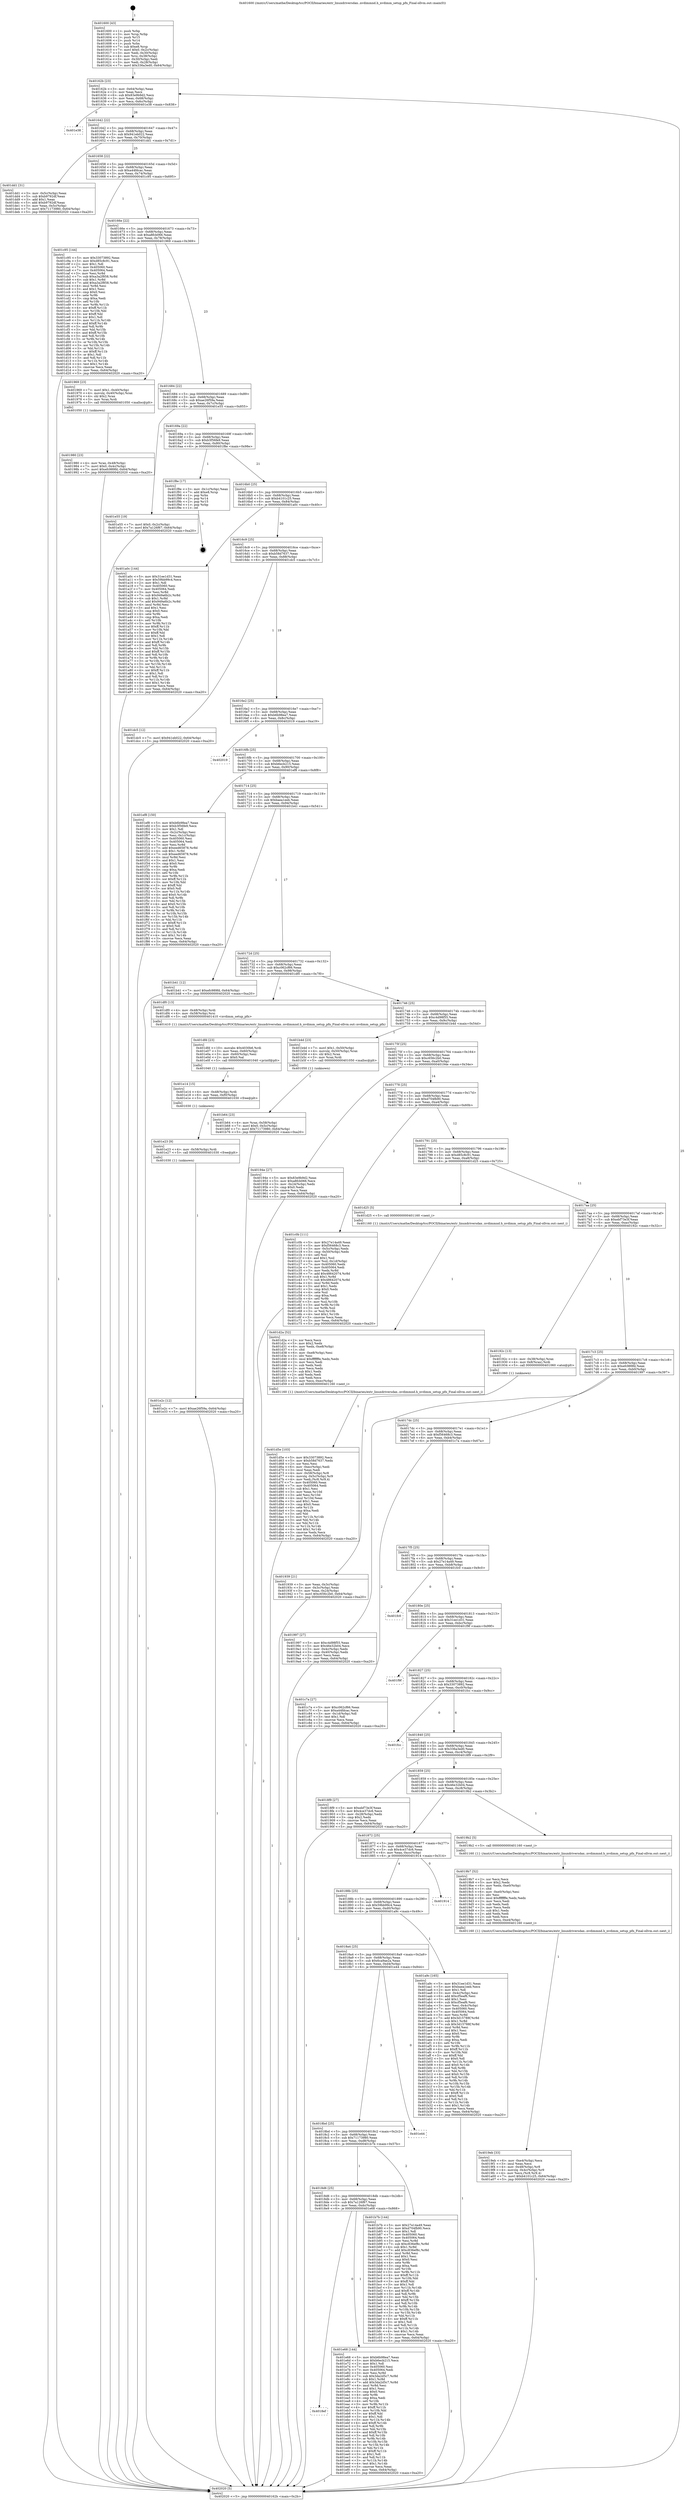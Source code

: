 digraph "0x401600" {
  label = "0x401600 (/mnt/c/Users/mathe/Desktop/tcc/POCII/binaries/extr_linuxdriversdax..nvdimmnd.h_nvdimm_setup_pfn_Final-ollvm.out::main(0))"
  labelloc = "t"
  node[shape=record]

  Entry [label="",width=0.3,height=0.3,shape=circle,fillcolor=black,style=filled]
  "0x40162b" [label="{
     0x40162b [23]\l
     | [instrs]\l
     &nbsp;&nbsp;0x40162b \<+3\>: mov -0x64(%rbp),%eax\l
     &nbsp;&nbsp;0x40162e \<+2\>: mov %eax,%ecx\l
     &nbsp;&nbsp;0x401630 \<+6\>: sub $0x83e9b9d2,%ecx\l
     &nbsp;&nbsp;0x401636 \<+3\>: mov %eax,-0x68(%rbp)\l
     &nbsp;&nbsp;0x401639 \<+3\>: mov %ecx,-0x6c(%rbp)\l
     &nbsp;&nbsp;0x40163c \<+6\>: je 0000000000401e38 \<main+0x838\>\l
  }"]
  "0x401e38" [label="{
     0x401e38\l
  }", style=dashed]
  "0x401642" [label="{
     0x401642 [22]\l
     | [instrs]\l
     &nbsp;&nbsp;0x401642 \<+5\>: jmp 0000000000401647 \<main+0x47\>\l
     &nbsp;&nbsp;0x401647 \<+3\>: mov -0x68(%rbp),%eax\l
     &nbsp;&nbsp;0x40164a \<+5\>: sub $0x941eb022,%eax\l
     &nbsp;&nbsp;0x40164f \<+3\>: mov %eax,-0x70(%rbp)\l
     &nbsp;&nbsp;0x401652 \<+6\>: je 0000000000401dd1 \<main+0x7d1\>\l
  }"]
  Exit [label="",width=0.3,height=0.3,shape=circle,fillcolor=black,style=filled,peripheries=2]
  "0x401dd1" [label="{
     0x401dd1 [31]\l
     | [instrs]\l
     &nbsp;&nbsp;0x401dd1 \<+3\>: mov -0x5c(%rbp),%eax\l
     &nbsp;&nbsp;0x401dd4 \<+5\>: sub $0xb9792df,%eax\l
     &nbsp;&nbsp;0x401dd9 \<+3\>: add $0x1,%eax\l
     &nbsp;&nbsp;0x401ddc \<+5\>: add $0xb9792df,%eax\l
     &nbsp;&nbsp;0x401de1 \<+3\>: mov %eax,-0x5c(%rbp)\l
     &nbsp;&nbsp;0x401de4 \<+7\>: movl $0x71173980,-0x64(%rbp)\l
     &nbsp;&nbsp;0x401deb \<+5\>: jmp 0000000000402020 \<main+0xa20\>\l
  }"]
  "0x401658" [label="{
     0x401658 [22]\l
     | [instrs]\l
     &nbsp;&nbsp;0x401658 \<+5\>: jmp 000000000040165d \<main+0x5d\>\l
     &nbsp;&nbsp;0x40165d \<+3\>: mov -0x68(%rbp),%eax\l
     &nbsp;&nbsp;0x401660 \<+5\>: sub $0xa44fdcac,%eax\l
     &nbsp;&nbsp;0x401665 \<+3\>: mov %eax,-0x74(%rbp)\l
     &nbsp;&nbsp;0x401668 \<+6\>: je 0000000000401c95 \<main+0x695\>\l
  }"]
  "0x4018ef" [label="{
     0x4018ef\l
  }", style=dashed]
  "0x401c95" [label="{
     0x401c95 [144]\l
     | [instrs]\l
     &nbsp;&nbsp;0x401c95 \<+5\>: mov $0x33073892,%eax\l
     &nbsp;&nbsp;0x401c9a \<+5\>: mov $0xd85c8c91,%ecx\l
     &nbsp;&nbsp;0x401c9f \<+2\>: mov $0x1,%dl\l
     &nbsp;&nbsp;0x401ca1 \<+7\>: mov 0x405060,%esi\l
     &nbsp;&nbsp;0x401ca8 \<+7\>: mov 0x405064,%edi\l
     &nbsp;&nbsp;0x401caf \<+3\>: mov %esi,%r8d\l
     &nbsp;&nbsp;0x401cb2 \<+7\>: sub $0xa3a2f858,%r8d\l
     &nbsp;&nbsp;0x401cb9 \<+4\>: sub $0x1,%r8d\l
     &nbsp;&nbsp;0x401cbd \<+7\>: add $0xa3a2f858,%r8d\l
     &nbsp;&nbsp;0x401cc4 \<+4\>: imul %r8d,%esi\l
     &nbsp;&nbsp;0x401cc8 \<+3\>: and $0x1,%esi\l
     &nbsp;&nbsp;0x401ccb \<+3\>: cmp $0x0,%esi\l
     &nbsp;&nbsp;0x401cce \<+4\>: sete %r9b\l
     &nbsp;&nbsp;0x401cd2 \<+3\>: cmp $0xa,%edi\l
     &nbsp;&nbsp;0x401cd5 \<+4\>: setl %r10b\l
     &nbsp;&nbsp;0x401cd9 \<+3\>: mov %r9b,%r11b\l
     &nbsp;&nbsp;0x401cdc \<+4\>: xor $0xff,%r11b\l
     &nbsp;&nbsp;0x401ce0 \<+3\>: mov %r10b,%bl\l
     &nbsp;&nbsp;0x401ce3 \<+3\>: xor $0xff,%bl\l
     &nbsp;&nbsp;0x401ce6 \<+3\>: xor $0x1,%dl\l
     &nbsp;&nbsp;0x401ce9 \<+3\>: mov %r11b,%r14b\l
     &nbsp;&nbsp;0x401cec \<+4\>: and $0xff,%r14b\l
     &nbsp;&nbsp;0x401cf0 \<+3\>: and %dl,%r9b\l
     &nbsp;&nbsp;0x401cf3 \<+3\>: mov %bl,%r15b\l
     &nbsp;&nbsp;0x401cf6 \<+4\>: and $0xff,%r15b\l
     &nbsp;&nbsp;0x401cfa \<+3\>: and %dl,%r10b\l
     &nbsp;&nbsp;0x401cfd \<+3\>: or %r9b,%r14b\l
     &nbsp;&nbsp;0x401d00 \<+3\>: or %r10b,%r15b\l
     &nbsp;&nbsp;0x401d03 \<+3\>: xor %r15b,%r14b\l
     &nbsp;&nbsp;0x401d06 \<+3\>: or %bl,%r11b\l
     &nbsp;&nbsp;0x401d09 \<+4\>: xor $0xff,%r11b\l
     &nbsp;&nbsp;0x401d0d \<+3\>: or $0x1,%dl\l
     &nbsp;&nbsp;0x401d10 \<+3\>: and %dl,%r11b\l
     &nbsp;&nbsp;0x401d13 \<+3\>: or %r11b,%r14b\l
     &nbsp;&nbsp;0x401d16 \<+4\>: test $0x1,%r14b\l
     &nbsp;&nbsp;0x401d1a \<+3\>: cmovne %ecx,%eax\l
     &nbsp;&nbsp;0x401d1d \<+3\>: mov %eax,-0x64(%rbp)\l
     &nbsp;&nbsp;0x401d20 \<+5\>: jmp 0000000000402020 \<main+0xa20\>\l
  }"]
  "0x40166e" [label="{
     0x40166e [22]\l
     | [instrs]\l
     &nbsp;&nbsp;0x40166e \<+5\>: jmp 0000000000401673 \<main+0x73\>\l
     &nbsp;&nbsp;0x401673 \<+3\>: mov -0x68(%rbp),%eax\l
     &nbsp;&nbsp;0x401676 \<+5\>: sub $0xa8fcb066,%eax\l
     &nbsp;&nbsp;0x40167b \<+3\>: mov %eax,-0x78(%rbp)\l
     &nbsp;&nbsp;0x40167e \<+6\>: je 0000000000401969 \<main+0x369\>\l
  }"]
  "0x401e68" [label="{
     0x401e68 [144]\l
     | [instrs]\l
     &nbsp;&nbsp;0x401e68 \<+5\>: mov $0xb6b98ea7,%eax\l
     &nbsp;&nbsp;0x401e6d \<+5\>: mov $0xb6ecb215,%ecx\l
     &nbsp;&nbsp;0x401e72 \<+2\>: mov $0x1,%dl\l
     &nbsp;&nbsp;0x401e74 \<+7\>: mov 0x405060,%esi\l
     &nbsp;&nbsp;0x401e7b \<+7\>: mov 0x405064,%edi\l
     &nbsp;&nbsp;0x401e82 \<+3\>: mov %esi,%r8d\l
     &nbsp;&nbsp;0x401e85 \<+7\>: sub $0x3da2d5c7,%r8d\l
     &nbsp;&nbsp;0x401e8c \<+4\>: sub $0x1,%r8d\l
     &nbsp;&nbsp;0x401e90 \<+7\>: add $0x3da2d5c7,%r8d\l
     &nbsp;&nbsp;0x401e97 \<+4\>: imul %r8d,%esi\l
     &nbsp;&nbsp;0x401e9b \<+3\>: and $0x1,%esi\l
     &nbsp;&nbsp;0x401e9e \<+3\>: cmp $0x0,%esi\l
     &nbsp;&nbsp;0x401ea1 \<+4\>: sete %r9b\l
     &nbsp;&nbsp;0x401ea5 \<+3\>: cmp $0xa,%edi\l
     &nbsp;&nbsp;0x401ea8 \<+4\>: setl %r10b\l
     &nbsp;&nbsp;0x401eac \<+3\>: mov %r9b,%r11b\l
     &nbsp;&nbsp;0x401eaf \<+4\>: xor $0xff,%r11b\l
     &nbsp;&nbsp;0x401eb3 \<+3\>: mov %r10b,%bl\l
     &nbsp;&nbsp;0x401eb6 \<+3\>: xor $0xff,%bl\l
     &nbsp;&nbsp;0x401eb9 \<+3\>: xor $0x1,%dl\l
     &nbsp;&nbsp;0x401ebc \<+3\>: mov %r11b,%r14b\l
     &nbsp;&nbsp;0x401ebf \<+4\>: and $0xff,%r14b\l
     &nbsp;&nbsp;0x401ec3 \<+3\>: and %dl,%r9b\l
     &nbsp;&nbsp;0x401ec6 \<+3\>: mov %bl,%r15b\l
     &nbsp;&nbsp;0x401ec9 \<+4\>: and $0xff,%r15b\l
     &nbsp;&nbsp;0x401ecd \<+3\>: and %dl,%r10b\l
     &nbsp;&nbsp;0x401ed0 \<+3\>: or %r9b,%r14b\l
     &nbsp;&nbsp;0x401ed3 \<+3\>: or %r10b,%r15b\l
     &nbsp;&nbsp;0x401ed6 \<+3\>: xor %r15b,%r14b\l
     &nbsp;&nbsp;0x401ed9 \<+3\>: or %bl,%r11b\l
     &nbsp;&nbsp;0x401edc \<+4\>: xor $0xff,%r11b\l
     &nbsp;&nbsp;0x401ee0 \<+3\>: or $0x1,%dl\l
     &nbsp;&nbsp;0x401ee3 \<+3\>: and %dl,%r11b\l
     &nbsp;&nbsp;0x401ee6 \<+3\>: or %r11b,%r14b\l
     &nbsp;&nbsp;0x401ee9 \<+4\>: test $0x1,%r14b\l
     &nbsp;&nbsp;0x401eed \<+3\>: cmovne %ecx,%eax\l
     &nbsp;&nbsp;0x401ef0 \<+3\>: mov %eax,-0x64(%rbp)\l
     &nbsp;&nbsp;0x401ef3 \<+5\>: jmp 0000000000402020 \<main+0xa20\>\l
  }"]
  "0x401969" [label="{
     0x401969 [23]\l
     | [instrs]\l
     &nbsp;&nbsp;0x401969 \<+7\>: movl $0x1,-0x40(%rbp)\l
     &nbsp;&nbsp;0x401970 \<+4\>: movslq -0x40(%rbp),%rax\l
     &nbsp;&nbsp;0x401974 \<+4\>: shl $0x2,%rax\l
     &nbsp;&nbsp;0x401978 \<+3\>: mov %rax,%rdi\l
     &nbsp;&nbsp;0x40197b \<+5\>: call 0000000000401050 \<malloc@plt\>\l
     | [calls]\l
     &nbsp;&nbsp;0x401050 \{1\} (unknown)\l
  }"]
  "0x401684" [label="{
     0x401684 [22]\l
     | [instrs]\l
     &nbsp;&nbsp;0x401684 \<+5\>: jmp 0000000000401689 \<main+0x89\>\l
     &nbsp;&nbsp;0x401689 \<+3\>: mov -0x68(%rbp),%eax\l
     &nbsp;&nbsp;0x40168c \<+5\>: sub $0xae26f59a,%eax\l
     &nbsp;&nbsp;0x401691 \<+3\>: mov %eax,-0x7c(%rbp)\l
     &nbsp;&nbsp;0x401694 \<+6\>: je 0000000000401e55 \<main+0x855\>\l
  }"]
  "0x401e2c" [label="{
     0x401e2c [12]\l
     | [instrs]\l
     &nbsp;&nbsp;0x401e2c \<+7\>: movl $0xae26f59a,-0x64(%rbp)\l
     &nbsp;&nbsp;0x401e33 \<+5\>: jmp 0000000000402020 \<main+0xa20\>\l
  }"]
  "0x401e55" [label="{
     0x401e55 [19]\l
     | [instrs]\l
     &nbsp;&nbsp;0x401e55 \<+7\>: movl $0x0,-0x2c(%rbp)\l
     &nbsp;&nbsp;0x401e5c \<+7\>: movl $0x7a126f67,-0x64(%rbp)\l
     &nbsp;&nbsp;0x401e63 \<+5\>: jmp 0000000000402020 \<main+0xa20\>\l
  }"]
  "0x40169a" [label="{
     0x40169a [22]\l
     | [instrs]\l
     &nbsp;&nbsp;0x40169a \<+5\>: jmp 000000000040169f \<main+0x9f\>\l
     &nbsp;&nbsp;0x40169f \<+3\>: mov -0x68(%rbp),%eax\l
     &nbsp;&nbsp;0x4016a2 \<+5\>: sub $0xb3f56fe9,%eax\l
     &nbsp;&nbsp;0x4016a7 \<+3\>: mov %eax,-0x80(%rbp)\l
     &nbsp;&nbsp;0x4016aa \<+6\>: je 0000000000401f8e \<main+0x98e\>\l
  }"]
  "0x401e23" [label="{
     0x401e23 [9]\l
     | [instrs]\l
     &nbsp;&nbsp;0x401e23 \<+4\>: mov -0x58(%rbp),%rdi\l
     &nbsp;&nbsp;0x401e27 \<+5\>: call 0000000000401030 \<free@plt\>\l
     | [calls]\l
     &nbsp;&nbsp;0x401030 \{1\} (unknown)\l
  }"]
  "0x401f8e" [label="{
     0x401f8e [17]\l
     | [instrs]\l
     &nbsp;&nbsp;0x401f8e \<+3\>: mov -0x1c(%rbp),%eax\l
     &nbsp;&nbsp;0x401f91 \<+7\>: add $0xe8,%rsp\l
     &nbsp;&nbsp;0x401f98 \<+1\>: pop %rbx\l
     &nbsp;&nbsp;0x401f99 \<+2\>: pop %r14\l
     &nbsp;&nbsp;0x401f9b \<+2\>: pop %r15\l
     &nbsp;&nbsp;0x401f9d \<+1\>: pop %rbp\l
     &nbsp;&nbsp;0x401f9e \<+1\>: ret\l
  }"]
  "0x4016b0" [label="{
     0x4016b0 [25]\l
     | [instrs]\l
     &nbsp;&nbsp;0x4016b0 \<+5\>: jmp 00000000004016b5 \<main+0xb5\>\l
     &nbsp;&nbsp;0x4016b5 \<+3\>: mov -0x68(%rbp),%eax\l
     &nbsp;&nbsp;0x4016b8 \<+5\>: sub $0xb4101c25,%eax\l
     &nbsp;&nbsp;0x4016bd \<+6\>: mov %eax,-0x84(%rbp)\l
     &nbsp;&nbsp;0x4016c3 \<+6\>: je 0000000000401a0c \<main+0x40c\>\l
  }"]
  "0x401e14" [label="{
     0x401e14 [15]\l
     | [instrs]\l
     &nbsp;&nbsp;0x401e14 \<+4\>: mov -0x48(%rbp),%rdi\l
     &nbsp;&nbsp;0x401e18 \<+6\>: mov %eax,-0xf0(%rbp)\l
     &nbsp;&nbsp;0x401e1e \<+5\>: call 0000000000401030 \<free@plt\>\l
     | [calls]\l
     &nbsp;&nbsp;0x401030 \{1\} (unknown)\l
  }"]
  "0x401a0c" [label="{
     0x401a0c [144]\l
     | [instrs]\l
     &nbsp;&nbsp;0x401a0c \<+5\>: mov $0x31ee1d31,%eax\l
     &nbsp;&nbsp;0x401a11 \<+5\>: mov $0x59bb99c4,%ecx\l
     &nbsp;&nbsp;0x401a16 \<+2\>: mov $0x1,%dl\l
     &nbsp;&nbsp;0x401a18 \<+7\>: mov 0x405060,%esi\l
     &nbsp;&nbsp;0x401a1f \<+7\>: mov 0x405064,%edi\l
     &nbsp;&nbsp;0x401a26 \<+3\>: mov %esi,%r8d\l
     &nbsp;&nbsp;0x401a29 \<+7\>: sub $0x949a6b2c,%r8d\l
     &nbsp;&nbsp;0x401a30 \<+4\>: sub $0x1,%r8d\l
     &nbsp;&nbsp;0x401a34 \<+7\>: add $0x949a6b2c,%r8d\l
     &nbsp;&nbsp;0x401a3b \<+4\>: imul %r8d,%esi\l
     &nbsp;&nbsp;0x401a3f \<+3\>: and $0x1,%esi\l
     &nbsp;&nbsp;0x401a42 \<+3\>: cmp $0x0,%esi\l
     &nbsp;&nbsp;0x401a45 \<+4\>: sete %r9b\l
     &nbsp;&nbsp;0x401a49 \<+3\>: cmp $0xa,%edi\l
     &nbsp;&nbsp;0x401a4c \<+4\>: setl %r10b\l
     &nbsp;&nbsp;0x401a50 \<+3\>: mov %r9b,%r11b\l
     &nbsp;&nbsp;0x401a53 \<+4\>: xor $0xff,%r11b\l
     &nbsp;&nbsp;0x401a57 \<+3\>: mov %r10b,%bl\l
     &nbsp;&nbsp;0x401a5a \<+3\>: xor $0xff,%bl\l
     &nbsp;&nbsp;0x401a5d \<+3\>: xor $0x1,%dl\l
     &nbsp;&nbsp;0x401a60 \<+3\>: mov %r11b,%r14b\l
     &nbsp;&nbsp;0x401a63 \<+4\>: and $0xff,%r14b\l
     &nbsp;&nbsp;0x401a67 \<+3\>: and %dl,%r9b\l
     &nbsp;&nbsp;0x401a6a \<+3\>: mov %bl,%r15b\l
     &nbsp;&nbsp;0x401a6d \<+4\>: and $0xff,%r15b\l
     &nbsp;&nbsp;0x401a71 \<+3\>: and %dl,%r10b\l
     &nbsp;&nbsp;0x401a74 \<+3\>: or %r9b,%r14b\l
     &nbsp;&nbsp;0x401a77 \<+3\>: or %r10b,%r15b\l
     &nbsp;&nbsp;0x401a7a \<+3\>: xor %r15b,%r14b\l
     &nbsp;&nbsp;0x401a7d \<+3\>: or %bl,%r11b\l
     &nbsp;&nbsp;0x401a80 \<+4\>: xor $0xff,%r11b\l
     &nbsp;&nbsp;0x401a84 \<+3\>: or $0x1,%dl\l
     &nbsp;&nbsp;0x401a87 \<+3\>: and %dl,%r11b\l
     &nbsp;&nbsp;0x401a8a \<+3\>: or %r11b,%r14b\l
     &nbsp;&nbsp;0x401a8d \<+4\>: test $0x1,%r14b\l
     &nbsp;&nbsp;0x401a91 \<+3\>: cmovne %ecx,%eax\l
     &nbsp;&nbsp;0x401a94 \<+3\>: mov %eax,-0x64(%rbp)\l
     &nbsp;&nbsp;0x401a97 \<+5\>: jmp 0000000000402020 \<main+0xa20\>\l
  }"]
  "0x4016c9" [label="{
     0x4016c9 [25]\l
     | [instrs]\l
     &nbsp;&nbsp;0x4016c9 \<+5\>: jmp 00000000004016ce \<main+0xce\>\l
     &nbsp;&nbsp;0x4016ce \<+3\>: mov -0x68(%rbp),%eax\l
     &nbsp;&nbsp;0x4016d1 \<+5\>: sub $0xb58d7637,%eax\l
     &nbsp;&nbsp;0x4016d6 \<+6\>: mov %eax,-0x88(%rbp)\l
     &nbsp;&nbsp;0x4016dc \<+6\>: je 0000000000401dc5 \<main+0x7c5\>\l
  }"]
  "0x401dfd" [label="{
     0x401dfd [23]\l
     | [instrs]\l
     &nbsp;&nbsp;0x401dfd \<+10\>: movabs $0x4030b6,%rdi\l
     &nbsp;&nbsp;0x401e07 \<+3\>: mov %eax,-0x60(%rbp)\l
     &nbsp;&nbsp;0x401e0a \<+3\>: mov -0x60(%rbp),%esi\l
     &nbsp;&nbsp;0x401e0d \<+2\>: mov $0x0,%al\l
     &nbsp;&nbsp;0x401e0f \<+5\>: call 0000000000401040 \<printf@plt\>\l
     | [calls]\l
     &nbsp;&nbsp;0x401040 \{1\} (unknown)\l
  }"]
  "0x401dc5" [label="{
     0x401dc5 [12]\l
     | [instrs]\l
     &nbsp;&nbsp;0x401dc5 \<+7\>: movl $0x941eb022,-0x64(%rbp)\l
     &nbsp;&nbsp;0x401dcc \<+5\>: jmp 0000000000402020 \<main+0xa20\>\l
  }"]
  "0x4016e2" [label="{
     0x4016e2 [25]\l
     | [instrs]\l
     &nbsp;&nbsp;0x4016e2 \<+5\>: jmp 00000000004016e7 \<main+0xe7\>\l
     &nbsp;&nbsp;0x4016e7 \<+3\>: mov -0x68(%rbp),%eax\l
     &nbsp;&nbsp;0x4016ea \<+5\>: sub $0xb6b98ea7,%eax\l
     &nbsp;&nbsp;0x4016ef \<+6\>: mov %eax,-0x8c(%rbp)\l
     &nbsp;&nbsp;0x4016f5 \<+6\>: je 0000000000402019 \<main+0xa19\>\l
  }"]
  "0x401d5e" [label="{
     0x401d5e [103]\l
     | [instrs]\l
     &nbsp;&nbsp;0x401d5e \<+5\>: mov $0x33073892,%ecx\l
     &nbsp;&nbsp;0x401d63 \<+5\>: mov $0xb58d7637,%edx\l
     &nbsp;&nbsp;0x401d68 \<+2\>: xor %esi,%esi\l
     &nbsp;&nbsp;0x401d6a \<+6\>: mov -0xec(%rbp),%edi\l
     &nbsp;&nbsp;0x401d70 \<+3\>: imul %eax,%edi\l
     &nbsp;&nbsp;0x401d73 \<+4\>: mov -0x58(%rbp),%r8\l
     &nbsp;&nbsp;0x401d77 \<+4\>: movslq -0x5c(%rbp),%r9\l
     &nbsp;&nbsp;0x401d7b \<+4\>: mov %edi,(%r8,%r9,4)\l
     &nbsp;&nbsp;0x401d7f \<+7\>: mov 0x405060,%eax\l
     &nbsp;&nbsp;0x401d86 \<+7\>: mov 0x405064,%edi\l
     &nbsp;&nbsp;0x401d8d \<+3\>: sub $0x1,%esi\l
     &nbsp;&nbsp;0x401d90 \<+3\>: mov %eax,%r10d\l
     &nbsp;&nbsp;0x401d93 \<+3\>: add %esi,%r10d\l
     &nbsp;&nbsp;0x401d96 \<+4\>: imul %r10d,%eax\l
     &nbsp;&nbsp;0x401d9a \<+3\>: and $0x1,%eax\l
     &nbsp;&nbsp;0x401d9d \<+3\>: cmp $0x0,%eax\l
     &nbsp;&nbsp;0x401da0 \<+4\>: sete %r11b\l
     &nbsp;&nbsp;0x401da4 \<+3\>: cmp $0xa,%edi\l
     &nbsp;&nbsp;0x401da7 \<+3\>: setl %bl\l
     &nbsp;&nbsp;0x401daa \<+3\>: mov %r11b,%r14b\l
     &nbsp;&nbsp;0x401dad \<+3\>: and %bl,%r14b\l
     &nbsp;&nbsp;0x401db0 \<+3\>: xor %bl,%r11b\l
     &nbsp;&nbsp;0x401db3 \<+3\>: or %r11b,%r14b\l
     &nbsp;&nbsp;0x401db6 \<+4\>: test $0x1,%r14b\l
     &nbsp;&nbsp;0x401dba \<+3\>: cmovne %edx,%ecx\l
     &nbsp;&nbsp;0x401dbd \<+3\>: mov %ecx,-0x64(%rbp)\l
     &nbsp;&nbsp;0x401dc0 \<+5\>: jmp 0000000000402020 \<main+0xa20\>\l
  }"]
  "0x402019" [label="{
     0x402019\l
  }", style=dashed]
  "0x4016fb" [label="{
     0x4016fb [25]\l
     | [instrs]\l
     &nbsp;&nbsp;0x4016fb \<+5\>: jmp 0000000000401700 \<main+0x100\>\l
     &nbsp;&nbsp;0x401700 \<+3\>: mov -0x68(%rbp),%eax\l
     &nbsp;&nbsp;0x401703 \<+5\>: sub $0xb6ecb215,%eax\l
     &nbsp;&nbsp;0x401708 \<+6\>: mov %eax,-0x90(%rbp)\l
     &nbsp;&nbsp;0x40170e \<+6\>: je 0000000000401ef8 \<main+0x8f8\>\l
  }"]
  "0x401d2a" [label="{
     0x401d2a [52]\l
     | [instrs]\l
     &nbsp;&nbsp;0x401d2a \<+2\>: xor %ecx,%ecx\l
     &nbsp;&nbsp;0x401d2c \<+5\>: mov $0x2,%edx\l
     &nbsp;&nbsp;0x401d31 \<+6\>: mov %edx,-0xe8(%rbp)\l
     &nbsp;&nbsp;0x401d37 \<+1\>: cltd\l
     &nbsp;&nbsp;0x401d38 \<+6\>: mov -0xe8(%rbp),%esi\l
     &nbsp;&nbsp;0x401d3e \<+2\>: idiv %esi\l
     &nbsp;&nbsp;0x401d40 \<+6\>: imul $0xfffffffe,%edx,%edx\l
     &nbsp;&nbsp;0x401d46 \<+2\>: mov %ecx,%edi\l
     &nbsp;&nbsp;0x401d48 \<+2\>: sub %edx,%edi\l
     &nbsp;&nbsp;0x401d4a \<+2\>: mov %ecx,%edx\l
     &nbsp;&nbsp;0x401d4c \<+3\>: sub $0x1,%edx\l
     &nbsp;&nbsp;0x401d4f \<+2\>: add %edx,%edi\l
     &nbsp;&nbsp;0x401d51 \<+2\>: sub %edi,%ecx\l
     &nbsp;&nbsp;0x401d53 \<+6\>: mov %ecx,-0xec(%rbp)\l
     &nbsp;&nbsp;0x401d59 \<+5\>: call 0000000000401160 \<next_i\>\l
     | [calls]\l
     &nbsp;&nbsp;0x401160 \{1\} (/mnt/c/Users/mathe/Desktop/tcc/POCII/binaries/extr_linuxdriversdax..nvdimmnd.h_nvdimm_setup_pfn_Final-ollvm.out::next_i)\l
  }"]
  "0x401ef8" [label="{
     0x401ef8 [150]\l
     | [instrs]\l
     &nbsp;&nbsp;0x401ef8 \<+5\>: mov $0xb6b98ea7,%eax\l
     &nbsp;&nbsp;0x401efd \<+5\>: mov $0xb3f56fe9,%ecx\l
     &nbsp;&nbsp;0x401f02 \<+2\>: mov $0x1,%dl\l
     &nbsp;&nbsp;0x401f04 \<+3\>: mov -0x2c(%rbp),%esi\l
     &nbsp;&nbsp;0x401f07 \<+3\>: mov %esi,-0x1c(%rbp)\l
     &nbsp;&nbsp;0x401f0a \<+7\>: mov 0x405060,%esi\l
     &nbsp;&nbsp;0x401f11 \<+7\>: mov 0x405064,%edi\l
     &nbsp;&nbsp;0x401f18 \<+3\>: mov %esi,%r8d\l
     &nbsp;&nbsp;0x401f1b \<+7\>: add $0xeed65878,%r8d\l
     &nbsp;&nbsp;0x401f22 \<+4\>: sub $0x1,%r8d\l
     &nbsp;&nbsp;0x401f26 \<+7\>: sub $0xeed65878,%r8d\l
     &nbsp;&nbsp;0x401f2d \<+4\>: imul %r8d,%esi\l
     &nbsp;&nbsp;0x401f31 \<+3\>: and $0x1,%esi\l
     &nbsp;&nbsp;0x401f34 \<+3\>: cmp $0x0,%esi\l
     &nbsp;&nbsp;0x401f37 \<+4\>: sete %r9b\l
     &nbsp;&nbsp;0x401f3b \<+3\>: cmp $0xa,%edi\l
     &nbsp;&nbsp;0x401f3e \<+4\>: setl %r10b\l
     &nbsp;&nbsp;0x401f42 \<+3\>: mov %r9b,%r11b\l
     &nbsp;&nbsp;0x401f45 \<+4\>: xor $0xff,%r11b\l
     &nbsp;&nbsp;0x401f49 \<+3\>: mov %r10b,%bl\l
     &nbsp;&nbsp;0x401f4c \<+3\>: xor $0xff,%bl\l
     &nbsp;&nbsp;0x401f4f \<+3\>: xor $0x0,%dl\l
     &nbsp;&nbsp;0x401f52 \<+3\>: mov %r11b,%r14b\l
     &nbsp;&nbsp;0x401f55 \<+4\>: and $0x0,%r14b\l
     &nbsp;&nbsp;0x401f59 \<+3\>: and %dl,%r9b\l
     &nbsp;&nbsp;0x401f5c \<+3\>: mov %bl,%r15b\l
     &nbsp;&nbsp;0x401f5f \<+4\>: and $0x0,%r15b\l
     &nbsp;&nbsp;0x401f63 \<+3\>: and %dl,%r10b\l
     &nbsp;&nbsp;0x401f66 \<+3\>: or %r9b,%r14b\l
     &nbsp;&nbsp;0x401f69 \<+3\>: or %r10b,%r15b\l
     &nbsp;&nbsp;0x401f6c \<+3\>: xor %r15b,%r14b\l
     &nbsp;&nbsp;0x401f6f \<+3\>: or %bl,%r11b\l
     &nbsp;&nbsp;0x401f72 \<+4\>: xor $0xff,%r11b\l
     &nbsp;&nbsp;0x401f76 \<+3\>: or $0x0,%dl\l
     &nbsp;&nbsp;0x401f79 \<+3\>: and %dl,%r11b\l
     &nbsp;&nbsp;0x401f7c \<+3\>: or %r11b,%r14b\l
     &nbsp;&nbsp;0x401f7f \<+4\>: test $0x1,%r14b\l
     &nbsp;&nbsp;0x401f83 \<+3\>: cmovne %ecx,%eax\l
     &nbsp;&nbsp;0x401f86 \<+3\>: mov %eax,-0x64(%rbp)\l
     &nbsp;&nbsp;0x401f89 \<+5\>: jmp 0000000000402020 \<main+0xa20\>\l
  }"]
  "0x401714" [label="{
     0x401714 [25]\l
     | [instrs]\l
     &nbsp;&nbsp;0x401714 \<+5\>: jmp 0000000000401719 \<main+0x119\>\l
     &nbsp;&nbsp;0x401719 \<+3\>: mov -0x68(%rbp),%eax\l
     &nbsp;&nbsp;0x40171c \<+5\>: sub $0xbaea1eeb,%eax\l
     &nbsp;&nbsp;0x401721 \<+6\>: mov %eax,-0x94(%rbp)\l
     &nbsp;&nbsp;0x401727 \<+6\>: je 0000000000401b41 \<main+0x541\>\l
  }"]
  "0x4018d6" [label="{
     0x4018d6 [25]\l
     | [instrs]\l
     &nbsp;&nbsp;0x4018d6 \<+5\>: jmp 00000000004018db \<main+0x2db\>\l
     &nbsp;&nbsp;0x4018db \<+3\>: mov -0x68(%rbp),%eax\l
     &nbsp;&nbsp;0x4018de \<+5\>: sub $0x7a126f67,%eax\l
     &nbsp;&nbsp;0x4018e3 \<+6\>: mov %eax,-0xdc(%rbp)\l
     &nbsp;&nbsp;0x4018e9 \<+6\>: je 0000000000401e68 \<main+0x868\>\l
  }"]
  "0x401b41" [label="{
     0x401b41 [12]\l
     | [instrs]\l
     &nbsp;&nbsp;0x401b41 \<+7\>: movl $0xefc989fd,-0x64(%rbp)\l
     &nbsp;&nbsp;0x401b48 \<+5\>: jmp 0000000000402020 \<main+0xa20\>\l
  }"]
  "0x40172d" [label="{
     0x40172d [25]\l
     | [instrs]\l
     &nbsp;&nbsp;0x40172d \<+5\>: jmp 0000000000401732 \<main+0x132\>\l
     &nbsp;&nbsp;0x401732 \<+3\>: mov -0x68(%rbp),%eax\l
     &nbsp;&nbsp;0x401735 \<+5\>: sub $0xc062cf66,%eax\l
     &nbsp;&nbsp;0x40173a \<+6\>: mov %eax,-0x98(%rbp)\l
     &nbsp;&nbsp;0x401740 \<+6\>: je 0000000000401df0 \<main+0x7f0\>\l
  }"]
  "0x401b7b" [label="{
     0x401b7b [144]\l
     | [instrs]\l
     &nbsp;&nbsp;0x401b7b \<+5\>: mov $0x27e14a49,%eax\l
     &nbsp;&nbsp;0x401b80 \<+5\>: mov $0xd704fb90,%ecx\l
     &nbsp;&nbsp;0x401b85 \<+2\>: mov $0x1,%dl\l
     &nbsp;&nbsp;0x401b87 \<+7\>: mov 0x405060,%esi\l
     &nbsp;&nbsp;0x401b8e \<+7\>: mov 0x405064,%edi\l
     &nbsp;&nbsp;0x401b95 \<+3\>: mov %esi,%r8d\l
     &nbsp;&nbsp;0x401b98 \<+7\>: sub $0xc836ef8c,%r8d\l
     &nbsp;&nbsp;0x401b9f \<+4\>: sub $0x1,%r8d\l
     &nbsp;&nbsp;0x401ba3 \<+7\>: add $0xc836ef8c,%r8d\l
     &nbsp;&nbsp;0x401baa \<+4\>: imul %r8d,%esi\l
     &nbsp;&nbsp;0x401bae \<+3\>: and $0x1,%esi\l
     &nbsp;&nbsp;0x401bb1 \<+3\>: cmp $0x0,%esi\l
     &nbsp;&nbsp;0x401bb4 \<+4\>: sete %r9b\l
     &nbsp;&nbsp;0x401bb8 \<+3\>: cmp $0xa,%edi\l
     &nbsp;&nbsp;0x401bbb \<+4\>: setl %r10b\l
     &nbsp;&nbsp;0x401bbf \<+3\>: mov %r9b,%r11b\l
     &nbsp;&nbsp;0x401bc2 \<+4\>: xor $0xff,%r11b\l
     &nbsp;&nbsp;0x401bc6 \<+3\>: mov %r10b,%bl\l
     &nbsp;&nbsp;0x401bc9 \<+3\>: xor $0xff,%bl\l
     &nbsp;&nbsp;0x401bcc \<+3\>: xor $0x1,%dl\l
     &nbsp;&nbsp;0x401bcf \<+3\>: mov %r11b,%r14b\l
     &nbsp;&nbsp;0x401bd2 \<+4\>: and $0xff,%r14b\l
     &nbsp;&nbsp;0x401bd6 \<+3\>: and %dl,%r9b\l
     &nbsp;&nbsp;0x401bd9 \<+3\>: mov %bl,%r15b\l
     &nbsp;&nbsp;0x401bdc \<+4\>: and $0xff,%r15b\l
     &nbsp;&nbsp;0x401be0 \<+3\>: and %dl,%r10b\l
     &nbsp;&nbsp;0x401be3 \<+3\>: or %r9b,%r14b\l
     &nbsp;&nbsp;0x401be6 \<+3\>: or %r10b,%r15b\l
     &nbsp;&nbsp;0x401be9 \<+3\>: xor %r15b,%r14b\l
     &nbsp;&nbsp;0x401bec \<+3\>: or %bl,%r11b\l
     &nbsp;&nbsp;0x401bef \<+4\>: xor $0xff,%r11b\l
     &nbsp;&nbsp;0x401bf3 \<+3\>: or $0x1,%dl\l
     &nbsp;&nbsp;0x401bf6 \<+3\>: and %dl,%r11b\l
     &nbsp;&nbsp;0x401bf9 \<+3\>: or %r11b,%r14b\l
     &nbsp;&nbsp;0x401bfc \<+4\>: test $0x1,%r14b\l
     &nbsp;&nbsp;0x401c00 \<+3\>: cmovne %ecx,%eax\l
     &nbsp;&nbsp;0x401c03 \<+3\>: mov %eax,-0x64(%rbp)\l
     &nbsp;&nbsp;0x401c06 \<+5\>: jmp 0000000000402020 \<main+0xa20\>\l
  }"]
  "0x401df0" [label="{
     0x401df0 [13]\l
     | [instrs]\l
     &nbsp;&nbsp;0x401df0 \<+4\>: mov -0x48(%rbp),%rdi\l
     &nbsp;&nbsp;0x401df4 \<+4\>: mov -0x58(%rbp),%rsi\l
     &nbsp;&nbsp;0x401df8 \<+5\>: call 0000000000401410 \<nvdimm_setup_pfn\>\l
     | [calls]\l
     &nbsp;&nbsp;0x401410 \{1\} (/mnt/c/Users/mathe/Desktop/tcc/POCII/binaries/extr_linuxdriversdax..nvdimmnd.h_nvdimm_setup_pfn_Final-ollvm.out::nvdimm_setup_pfn)\l
  }"]
  "0x401746" [label="{
     0x401746 [25]\l
     | [instrs]\l
     &nbsp;&nbsp;0x401746 \<+5\>: jmp 000000000040174b \<main+0x14b\>\l
     &nbsp;&nbsp;0x40174b \<+3\>: mov -0x68(%rbp),%eax\l
     &nbsp;&nbsp;0x40174e \<+5\>: sub $0xc4d98f55,%eax\l
     &nbsp;&nbsp;0x401753 \<+6\>: mov %eax,-0x9c(%rbp)\l
     &nbsp;&nbsp;0x401759 \<+6\>: je 0000000000401b4d \<main+0x54d\>\l
  }"]
  "0x4018bd" [label="{
     0x4018bd [25]\l
     | [instrs]\l
     &nbsp;&nbsp;0x4018bd \<+5\>: jmp 00000000004018c2 \<main+0x2c2\>\l
     &nbsp;&nbsp;0x4018c2 \<+3\>: mov -0x68(%rbp),%eax\l
     &nbsp;&nbsp;0x4018c5 \<+5\>: sub $0x71173980,%eax\l
     &nbsp;&nbsp;0x4018ca \<+6\>: mov %eax,-0xd8(%rbp)\l
     &nbsp;&nbsp;0x4018d0 \<+6\>: je 0000000000401b7b \<main+0x57b\>\l
  }"]
  "0x401b4d" [label="{
     0x401b4d [23]\l
     | [instrs]\l
     &nbsp;&nbsp;0x401b4d \<+7\>: movl $0x1,-0x50(%rbp)\l
     &nbsp;&nbsp;0x401b54 \<+4\>: movslq -0x50(%rbp),%rax\l
     &nbsp;&nbsp;0x401b58 \<+4\>: shl $0x2,%rax\l
     &nbsp;&nbsp;0x401b5c \<+3\>: mov %rax,%rdi\l
     &nbsp;&nbsp;0x401b5f \<+5\>: call 0000000000401050 \<malloc@plt\>\l
     | [calls]\l
     &nbsp;&nbsp;0x401050 \{1\} (unknown)\l
  }"]
  "0x40175f" [label="{
     0x40175f [25]\l
     | [instrs]\l
     &nbsp;&nbsp;0x40175f \<+5\>: jmp 0000000000401764 \<main+0x164\>\l
     &nbsp;&nbsp;0x401764 \<+3\>: mov -0x68(%rbp),%eax\l
     &nbsp;&nbsp;0x401767 \<+5\>: sub $0xc656c2b0,%eax\l
     &nbsp;&nbsp;0x40176c \<+6\>: mov %eax,-0xa0(%rbp)\l
     &nbsp;&nbsp;0x401772 \<+6\>: je 000000000040194e \<main+0x34e\>\l
  }"]
  "0x401e44" [label="{
     0x401e44\l
  }", style=dashed]
  "0x40194e" [label="{
     0x40194e [27]\l
     | [instrs]\l
     &nbsp;&nbsp;0x40194e \<+5\>: mov $0x83e9b9d2,%eax\l
     &nbsp;&nbsp;0x401953 \<+5\>: mov $0xa8fcb066,%ecx\l
     &nbsp;&nbsp;0x401958 \<+3\>: mov -0x24(%rbp),%edx\l
     &nbsp;&nbsp;0x40195b \<+3\>: cmp $0x0,%edx\l
     &nbsp;&nbsp;0x40195e \<+3\>: cmove %ecx,%eax\l
     &nbsp;&nbsp;0x401961 \<+3\>: mov %eax,-0x64(%rbp)\l
     &nbsp;&nbsp;0x401964 \<+5\>: jmp 0000000000402020 \<main+0xa20\>\l
  }"]
  "0x401778" [label="{
     0x401778 [25]\l
     | [instrs]\l
     &nbsp;&nbsp;0x401778 \<+5\>: jmp 000000000040177d \<main+0x17d\>\l
     &nbsp;&nbsp;0x40177d \<+3\>: mov -0x68(%rbp),%eax\l
     &nbsp;&nbsp;0x401780 \<+5\>: sub $0xd704fb90,%eax\l
     &nbsp;&nbsp;0x401785 \<+6\>: mov %eax,-0xa4(%rbp)\l
     &nbsp;&nbsp;0x40178b \<+6\>: je 0000000000401c0b \<main+0x60b\>\l
  }"]
  "0x401b64" [label="{
     0x401b64 [23]\l
     | [instrs]\l
     &nbsp;&nbsp;0x401b64 \<+4\>: mov %rax,-0x58(%rbp)\l
     &nbsp;&nbsp;0x401b68 \<+7\>: movl $0x0,-0x5c(%rbp)\l
     &nbsp;&nbsp;0x401b6f \<+7\>: movl $0x71173980,-0x64(%rbp)\l
     &nbsp;&nbsp;0x401b76 \<+5\>: jmp 0000000000402020 \<main+0xa20\>\l
  }"]
  "0x401c0b" [label="{
     0x401c0b [111]\l
     | [instrs]\l
     &nbsp;&nbsp;0x401c0b \<+5\>: mov $0x27e14a49,%eax\l
     &nbsp;&nbsp;0x401c10 \<+5\>: mov $0xf56468c3,%ecx\l
     &nbsp;&nbsp;0x401c15 \<+3\>: mov -0x5c(%rbp),%edx\l
     &nbsp;&nbsp;0x401c18 \<+3\>: cmp -0x50(%rbp),%edx\l
     &nbsp;&nbsp;0x401c1b \<+4\>: setl %sil\l
     &nbsp;&nbsp;0x401c1f \<+4\>: and $0x1,%sil\l
     &nbsp;&nbsp;0x401c23 \<+4\>: mov %sil,-0x1d(%rbp)\l
     &nbsp;&nbsp;0x401c27 \<+7\>: mov 0x405060,%edx\l
     &nbsp;&nbsp;0x401c2e \<+7\>: mov 0x405064,%edi\l
     &nbsp;&nbsp;0x401c35 \<+3\>: mov %edx,%r8d\l
     &nbsp;&nbsp;0x401c38 \<+7\>: add $0x48642074,%r8d\l
     &nbsp;&nbsp;0x401c3f \<+4\>: sub $0x1,%r8d\l
     &nbsp;&nbsp;0x401c43 \<+7\>: sub $0x48642074,%r8d\l
     &nbsp;&nbsp;0x401c4a \<+4\>: imul %r8d,%edx\l
     &nbsp;&nbsp;0x401c4e \<+3\>: and $0x1,%edx\l
     &nbsp;&nbsp;0x401c51 \<+3\>: cmp $0x0,%edx\l
     &nbsp;&nbsp;0x401c54 \<+4\>: sete %sil\l
     &nbsp;&nbsp;0x401c58 \<+3\>: cmp $0xa,%edi\l
     &nbsp;&nbsp;0x401c5b \<+4\>: setl %r9b\l
     &nbsp;&nbsp;0x401c5f \<+3\>: mov %sil,%r10b\l
     &nbsp;&nbsp;0x401c62 \<+3\>: and %r9b,%r10b\l
     &nbsp;&nbsp;0x401c65 \<+3\>: xor %r9b,%sil\l
     &nbsp;&nbsp;0x401c68 \<+3\>: or %sil,%r10b\l
     &nbsp;&nbsp;0x401c6b \<+4\>: test $0x1,%r10b\l
     &nbsp;&nbsp;0x401c6f \<+3\>: cmovne %ecx,%eax\l
     &nbsp;&nbsp;0x401c72 \<+3\>: mov %eax,-0x64(%rbp)\l
     &nbsp;&nbsp;0x401c75 \<+5\>: jmp 0000000000402020 \<main+0xa20\>\l
  }"]
  "0x401791" [label="{
     0x401791 [25]\l
     | [instrs]\l
     &nbsp;&nbsp;0x401791 \<+5\>: jmp 0000000000401796 \<main+0x196\>\l
     &nbsp;&nbsp;0x401796 \<+3\>: mov -0x68(%rbp),%eax\l
     &nbsp;&nbsp;0x401799 \<+5\>: sub $0xd85c8c91,%eax\l
     &nbsp;&nbsp;0x40179e \<+6\>: mov %eax,-0xa8(%rbp)\l
     &nbsp;&nbsp;0x4017a4 \<+6\>: je 0000000000401d25 \<main+0x725\>\l
  }"]
  "0x4018a4" [label="{
     0x4018a4 [25]\l
     | [instrs]\l
     &nbsp;&nbsp;0x4018a4 \<+5\>: jmp 00000000004018a9 \<main+0x2a9\>\l
     &nbsp;&nbsp;0x4018a9 \<+3\>: mov -0x68(%rbp),%eax\l
     &nbsp;&nbsp;0x4018ac \<+5\>: sub $0x6ca9ae2a,%eax\l
     &nbsp;&nbsp;0x4018b1 \<+6\>: mov %eax,-0xd4(%rbp)\l
     &nbsp;&nbsp;0x4018b7 \<+6\>: je 0000000000401e44 \<main+0x844\>\l
  }"]
  "0x401d25" [label="{
     0x401d25 [5]\l
     | [instrs]\l
     &nbsp;&nbsp;0x401d25 \<+5\>: call 0000000000401160 \<next_i\>\l
     | [calls]\l
     &nbsp;&nbsp;0x401160 \{1\} (/mnt/c/Users/mathe/Desktop/tcc/POCII/binaries/extr_linuxdriversdax..nvdimmnd.h_nvdimm_setup_pfn_Final-ollvm.out::next_i)\l
  }"]
  "0x4017aa" [label="{
     0x4017aa [25]\l
     | [instrs]\l
     &nbsp;&nbsp;0x4017aa \<+5\>: jmp 00000000004017af \<main+0x1af\>\l
     &nbsp;&nbsp;0x4017af \<+3\>: mov -0x68(%rbp),%eax\l
     &nbsp;&nbsp;0x4017b2 \<+5\>: sub $0xebf73e3f,%eax\l
     &nbsp;&nbsp;0x4017b7 \<+6\>: mov %eax,-0xac(%rbp)\l
     &nbsp;&nbsp;0x4017bd \<+6\>: je 000000000040192c \<main+0x32c\>\l
  }"]
  "0x401a9c" [label="{
     0x401a9c [165]\l
     | [instrs]\l
     &nbsp;&nbsp;0x401a9c \<+5\>: mov $0x31ee1d31,%eax\l
     &nbsp;&nbsp;0x401aa1 \<+5\>: mov $0xbaea1eeb,%ecx\l
     &nbsp;&nbsp;0x401aa6 \<+2\>: mov $0x1,%dl\l
     &nbsp;&nbsp;0x401aa8 \<+3\>: mov -0x4c(%rbp),%esi\l
     &nbsp;&nbsp;0x401aab \<+6\>: add $0xcf5eaf6,%esi\l
     &nbsp;&nbsp;0x401ab1 \<+3\>: add $0x1,%esi\l
     &nbsp;&nbsp;0x401ab4 \<+6\>: sub $0xcf5eaf6,%esi\l
     &nbsp;&nbsp;0x401aba \<+3\>: mov %esi,-0x4c(%rbp)\l
     &nbsp;&nbsp;0x401abd \<+7\>: mov 0x405060,%esi\l
     &nbsp;&nbsp;0x401ac4 \<+7\>: mov 0x405064,%edi\l
     &nbsp;&nbsp;0x401acb \<+3\>: mov %esi,%r8d\l
     &nbsp;&nbsp;0x401ace \<+7\>: add $0x3d15788f,%r8d\l
     &nbsp;&nbsp;0x401ad5 \<+4\>: sub $0x1,%r8d\l
     &nbsp;&nbsp;0x401ad9 \<+7\>: sub $0x3d15788f,%r8d\l
     &nbsp;&nbsp;0x401ae0 \<+4\>: imul %r8d,%esi\l
     &nbsp;&nbsp;0x401ae4 \<+3\>: and $0x1,%esi\l
     &nbsp;&nbsp;0x401ae7 \<+3\>: cmp $0x0,%esi\l
     &nbsp;&nbsp;0x401aea \<+4\>: sete %r9b\l
     &nbsp;&nbsp;0x401aee \<+3\>: cmp $0xa,%edi\l
     &nbsp;&nbsp;0x401af1 \<+4\>: setl %r10b\l
     &nbsp;&nbsp;0x401af5 \<+3\>: mov %r9b,%r11b\l
     &nbsp;&nbsp;0x401af8 \<+4\>: xor $0xff,%r11b\l
     &nbsp;&nbsp;0x401afc \<+3\>: mov %r10b,%bl\l
     &nbsp;&nbsp;0x401aff \<+3\>: xor $0xff,%bl\l
     &nbsp;&nbsp;0x401b02 \<+3\>: xor $0x0,%dl\l
     &nbsp;&nbsp;0x401b05 \<+3\>: mov %r11b,%r14b\l
     &nbsp;&nbsp;0x401b08 \<+4\>: and $0x0,%r14b\l
     &nbsp;&nbsp;0x401b0c \<+3\>: and %dl,%r9b\l
     &nbsp;&nbsp;0x401b0f \<+3\>: mov %bl,%r15b\l
     &nbsp;&nbsp;0x401b12 \<+4\>: and $0x0,%r15b\l
     &nbsp;&nbsp;0x401b16 \<+3\>: and %dl,%r10b\l
     &nbsp;&nbsp;0x401b19 \<+3\>: or %r9b,%r14b\l
     &nbsp;&nbsp;0x401b1c \<+3\>: or %r10b,%r15b\l
     &nbsp;&nbsp;0x401b1f \<+3\>: xor %r15b,%r14b\l
     &nbsp;&nbsp;0x401b22 \<+3\>: or %bl,%r11b\l
     &nbsp;&nbsp;0x401b25 \<+4\>: xor $0xff,%r11b\l
     &nbsp;&nbsp;0x401b29 \<+3\>: or $0x0,%dl\l
     &nbsp;&nbsp;0x401b2c \<+3\>: and %dl,%r11b\l
     &nbsp;&nbsp;0x401b2f \<+3\>: or %r11b,%r14b\l
     &nbsp;&nbsp;0x401b32 \<+4\>: test $0x1,%r14b\l
     &nbsp;&nbsp;0x401b36 \<+3\>: cmovne %ecx,%eax\l
     &nbsp;&nbsp;0x401b39 \<+3\>: mov %eax,-0x64(%rbp)\l
     &nbsp;&nbsp;0x401b3c \<+5\>: jmp 0000000000402020 \<main+0xa20\>\l
  }"]
  "0x40192c" [label="{
     0x40192c [13]\l
     | [instrs]\l
     &nbsp;&nbsp;0x40192c \<+4\>: mov -0x38(%rbp),%rax\l
     &nbsp;&nbsp;0x401930 \<+4\>: mov 0x8(%rax),%rdi\l
     &nbsp;&nbsp;0x401934 \<+5\>: call 0000000000401060 \<atoi@plt\>\l
     | [calls]\l
     &nbsp;&nbsp;0x401060 \{1\} (unknown)\l
  }"]
  "0x4017c3" [label="{
     0x4017c3 [25]\l
     | [instrs]\l
     &nbsp;&nbsp;0x4017c3 \<+5\>: jmp 00000000004017c8 \<main+0x1c8\>\l
     &nbsp;&nbsp;0x4017c8 \<+3\>: mov -0x68(%rbp),%eax\l
     &nbsp;&nbsp;0x4017cb \<+5\>: sub $0xefc989fd,%eax\l
     &nbsp;&nbsp;0x4017d0 \<+6\>: mov %eax,-0xb0(%rbp)\l
     &nbsp;&nbsp;0x4017d6 \<+6\>: je 0000000000401997 \<main+0x397\>\l
  }"]
  "0x40188b" [label="{
     0x40188b [25]\l
     | [instrs]\l
     &nbsp;&nbsp;0x40188b \<+5\>: jmp 0000000000401890 \<main+0x290\>\l
     &nbsp;&nbsp;0x401890 \<+3\>: mov -0x68(%rbp),%eax\l
     &nbsp;&nbsp;0x401893 \<+5\>: sub $0x59bb99c4,%eax\l
     &nbsp;&nbsp;0x401898 \<+6\>: mov %eax,-0xd0(%rbp)\l
     &nbsp;&nbsp;0x40189e \<+6\>: je 0000000000401a9c \<main+0x49c\>\l
  }"]
  "0x401997" [label="{
     0x401997 [27]\l
     | [instrs]\l
     &nbsp;&nbsp;0x401997 \<+5\>: mov $0xc4d98f55,%eax\l
     &nbsp;&nbsp;0x40199c \<+5\>: mov $0x46e32b04,%ecx\l
     &nbsp;&nbsp;0x4019a1 \<+3\>: mov -0x4c(%rbp),%edx\l
     &nbsp;&nbsp;0x4019a4 \<+3\>: cmp -0x40(%rbp),%edx\l
     &nbsp;&nbsp;0x4019a7 \<+3\>: cmovl %ecx,%eax\l
     &nbsp;&nbsp;0x4019aa \<+3\>: mov %eax,-0x64(%rbp)\l
     &nbsp;&nbsp;0x4019ad \<+5\>: jmp 0000000000402020 \<main+0xa20\>\l
  }"]
  "0x4017dc" [label="{
     0x4017dc [25]\l
     | [instrs]\l
     &nbsp;&nbsp;0x4017dc \<+5\>: jmp 00000000004017e1 \<main+0x1e1\>\l
     &nbsp;&nbsp;0x4017e1 \<+3\>: mov -0x68(%rbp),%eax\l
     &nbsp;&nbsp;0x4017e4 \<+5\>: sub $0xf56468c3,%eax\l
     &nbsp;&nbsp;0x4017e9 \<+6\>: mov %eax,-0xb4(%rbp)\l
     &nbsp;&nbsp;0x4017ef \<+6\>: je 0000000000401c7a \<main+0x67a\>\l
  }"]
  "0x401914" [label="{
     0x401914\l
  }", style=dashed]
  "0x401c7a" [label="{
     0x401c7a [27]\l
     | [instrs]\l
     &nbsp;&nbsp;0x401c7a \<+5\>: mov $0xc062cf66,%eax\l
     &nbsp;&nbsp;0x401c7f \<+5\>: mov $0xa44fdcac,%ecx\l
     &nbsp;&nbsp;0x401c84 \<+3\>: mov -0x1d(%rbp),%dl\l
     &nbsp;&nbsp;0x401c87 \<+3\>: test $0x1,%dl\l
     &nbsp;&nbsp;0x401c8a \<+3\>: cmovne %ecx,%eax\l
     &nbsp;&nbsp;0x401c8d \<+3\>: mov %eax,-0x64(%rbp)\l
     &nbsp;&nbsp;0x401c90 \<+5\>: jmp 0000000000402020 \<main+0xa20\>\l
  }"]
  "0x4017f5" [label="{
     0x4017f5 [25]\l
     | [instrs]\l
     &nbsp;&nbsp;0x4017f5 \<+5\>: jmp 00000000004017fa \<main+0x1fa\>\l
     &nbsp;&nbsp;0x4017fa \<+3\>: mov -0x68(%rbp),%eax\l
     &nbsp;&nbsp;0x4017fd \<+5\>: sub $0x27e14a49,%eax\l
     &nbsp;&nbsp;0x401802 \<+6\>: mov %eax,-0xb8(%rbp)\l
     &nbsp;&nbsp;0x401808 \<+6\>: je 0000000000401fc0 \<main+0x9c0\>\l
  }"]
  "0x4019eb" [label="{
     0x4019eb [33]\l
     | [instrs]\l
     &nbsp;&nbsp;0x4019eb \<+6\>: mov -0xe4(%rbp),%ecx\l
     &nbsp;&nbsp;0x4019f1 \<+3\>: imul %eax,%ecx\l
     &nbsp;&nbsp;0x4019f4 \<+4\>: mov -0x48(%rbp),%r8\l
     &nbsp;&nbsp;0x4019f8 \<+4\>: movslq -0x4c(%rbp),%r9\l
     &nbsp;&nbsp;0x4019fc \<+4\>: mov %ecx,(%r8,%r9,4)\l
     &nbsp;&nbsp;0x401a00 \<+7\>: movl $0xb4101c25,-0x64(%rbp)\l
     &nbsp;&nbsp;0x401a07 \<+5\>: jmp 0000000000402020 \<main+0xa20\>\l
  }"]
  "0x401fc0" [label="{
     0x401fc0\l
  }", style=dashed]
  "0x40180e" [label="{
     0x40180e [25]\l
     | [instrs]\l
     &nbsp;&nbsp;0x40180e \<+5\>: jmp 0000000000401813 \<main+0x213\>\l
     &nbsp;&nbsp;0x401813 \<+3\>: mov -0x68(%rbp),%eax\l
     &nbsp;&nbsp;0x401816 \<+5\>: sub $0x31ee1d31,%eax\l
     &nbsp;&nbsp;0x40181b \<+6\>: mov %eax,-0xbc(%rbp)\l
     &nbsp;&nbsp;0x401821 \<+6\>: je 0000000000401f9f \<main+0x99f\>\l
  }"]
  "0x4019b7" [label="{
     0x4019b7 [52]\l
     | [instrs]\l
     &nbsp;&nbsp;0x4019b7 \<+2\>: xor %ecx,%ecx\l
     &nbsp;&nbsp;0x4019b9 \<+5\>: mov $0x2,%edx\l
     &nbsp;&nbsp;0x4019be \<+6\>: mov %edx,-0xe0(%rbp)\l
     &nbsp;&nbsp;0x4019c4 \<+1\>: cltd\l
     &nbsp;&nbsp;0x4019c5 \<+6\>: mov -0xe0(%rbp),%esi\l
     &nbsp;&nbsp;0x4019cb \<+2\>: idiv %esi\l
     &nbsp;&nbsp;0x4019cd \<+6\>: imul $0xfffffffe,%edx,%edx\l
     &nbsp;&nbsp;0x4019d3 \<+2\>: mov %ecx,%edi\l
     &nbsp;&nbsp;0x4019d5 \<+2\>: sub %edx,%edi\l
     &nbsp;&nbsp;0x4019d7 \<+2\>: mov %ecx,%edx\l
     &nbsp;&nbsp;0x4019d9 \<+3\>: sub $0x1,%edx\l
     &nbsp;&nbsp;0x4019dc \<+2\>: add %edx,%edi\l
     &nbsp;&nbsp;0x4019de \<+2\>: sub %edi,%ecx\l
     &nbsp;&nbsp;0x4019e0 \<+6\>: mov %ecx,-0xe4(%rbp)\l
     &nbsp;&nbsp;0x4019e6 \<+5\>: call 0000000000401160 \<next_i\>\l
     | [calls]\l
     &nbsp;&nbsp;0x401160 \{1\} (/mnt/c/Users/mathe/Desktop/tcc/POCII/binaries/extr_linuxdriversdax..nvdimmnd.h_nvdimm_setup_pfn_Final-ollvm.out::next_i)\l
  }"]
  "0x401f9f" [label="{
     0x401f9f\l
  }", style=dashed]
  "0x401827" [label="{
     0x401827 [25]\l
     | [instrs]\l
     &nbsp;&nbsp;0x401827 \<+5\>: jmp 000000000040182c \<main+0x22c\>\l
     &nbsp;&nbsp;0x40182c \<+3\>: mov -0x68(%rbp),%eax\l
     &nbsp;&nbsp;0x40182f \<+5\>: sub $0x33073892,%eax\l
     &nbsp;&nbsp;0x401834 \<+6\>: mov %eax,-0xc0(%rbp)\l
     &nbsp;&nbsp;0x40183a \<+6\>: je 0000000000401fcc \<main+0x9cc\>\l
  }"]
  "0x401872" [label="{
     0x401872 [25]\l
     | [instrs]\l
     &nbsp;&nbsp;0x401872 \<+5\>: jmp 0000000000401877 \<main+0x277\>\l
     &nbsp;&nbsp;0x401877 \<+3\>: mov -0x68(%rbp),%eax\l
     &nbsp;&nbsp;0x40187a \<+5\>: sub $0x4ce37dc6,%eax\l
     &nbsp;&nbsp;0x40187f \<+6\>: mov %eax,-0xcc(%rbp)\l
     &nbsp;&nbsp;0x401885 \<+6\>: je 0000000000401914 \<main+0x314\>\l
  }"]
  "0x401fcc" [label="{
     0x401fcc\l
  }", style=dashed]
  "0x401840" [label="{
     0x401840 [25]\l
     | [instrs]\l
     &nbsp;&nbsp;0x401840 \<+5\>: jmp 0000000000401845 \<main+0x245\>\l
     &nbsp;&nbsp;0x401845 \<+3\>: mov -0x68(%rbp),%eax\l
     &nbsp;&nbsp;0x401848 \<+5\>: sub $0x336a3ed0,%eax\l
     &nbsp;&nbsp;0x40184d \<+6\>: mov %eax,-0xc4(%rbp)\l
     &nbsp;&nbsp;0x401853 \<+6\>: je 00000000004018f9 \<main+0x2f9\>\l
  }"]
  "0x4019b2" [label="{
     0x4019b2 [5]\l
     | [instrs]\l
     &nbsp;&nbsp;0x4019b2 \<+5\>: call 0000000000401160 \<next_i\>\l
     | [calls]\l
     &nbsp;&nbsp;0x401160 \{1\} (/mnt/c/Users/mathe/Desktop/tcc/POCII/binaries/extr_linuxdriversdax..nvdimmnd.h_nvdimm_setup_pfn_Final-ollvm.out::next_i)\l
  }"]
  "0x4018f9" [label="{
     0x4018f9 [27]\l
     | [instrs]\l
     &nbsp;&nbsp;0x4018f9 \<+5\>: mov $0xebf73e3f,%eax\l
     &nbsp;&nbsp;0x4018fe \<+5\>: mov $0x4ce37dc6,%ecx\l
     &nbsp;&nbsp;0x401903 \<+3\>: mov -0x28(%rbp),%edx\l
     &nbsp;&nbsp;0x401906 \<+3\>: cmp $0x2,%edx\l
     &nbsp;&nbsp;0x401909 \<+3\>: cmovne %ecx,%eax\l
     &nbsp;&nbsp;0x40190c \<+3\>: mov %eax,-0x64(%rbp)\l
     &nbsp;&nbsp;0x40190f \<+5\>: jmp 0000000000402020 \<main+0xa20\>\l
  }"]
  "0x401859" [label="{
     0x401859 [25]\l
     | [instrs]\l
     &nbsp;&nbsp;0x401859 \<+5\>: jmp 000000000040185e \<main+0x25e\>\l
     &nbsp;&nbsp;0x40185e \<+3\>: mov -0x68(%rbp),%eax\l
     &nbsp;&nbsp;0x401861 \<+5\>: sub $0x46e32b04,%eax\l
     &nbsp;&nbsp;0x401866 \<+6\>: mov %eax,-0xc8(%rbp)\l
     &nbsp;&nbsp;0x40186c \<+6\>: je 00000000004019b2 \<main+0x3b2\>\l
  }"]
  "0x402020" [label="{
     0x402020 [5]\l
     | [instrs]\l
     &nbsp;&nbsp;0x402020 \<+5\>: jmp 000000000040162b \<main+0x2b\>\l
  }"]
  "0x401600" [label="{
     0x401600 [43]\l
     | [instrs]\l
     &nbsp;&nbsp;0x401600 \<+1\>: push %rbp\l
     &nbsp;&nbsp;0x401601 \<+3\>: mov %rsp,%rbp\l
     &nbsp;&nbsp;0x401604 \<+2\>: push %r15\l
     &nbsp;&nbsp;0x401606 \<+2\>: push %r14\l
     &nbsp;&nbsp;0x401608 \<+1\>: push %rbx\l
     &nbsp;&nbsp;0x401609 \<+7\>: sub $0xe8,%rsp\l
     &nbsp;&nbsp;0x401610 \<+7\>: movl $0x0,-0x2c(%rbp)\l
     &nbsp;&nbsp;0x401617 \<+3\>: mov %edi,-0x30(%rbp)\l
     &nbsp;&nbsp;0x40161a \<+4\>: mov %rsi,-0x38(%rbp)\l
     &nbsp;&nbsp;0x40161e \<+3\>: mov -0x30(%rbp),%edi\l
     &nbsp;&nbsp;0x401621 \<+3\>: mov %edi,-0x28(%rbp)\l
     &nbsp;&nbsp;0x401624 \<+7\>: movl $0x336a3ed0,-0x64(%rbp)\l
  }"]
  "0x401939" [label="{
     0x401939 [21]\l
     | [instrs]\l
     &nbsp;&nbsp;0x401939 \<+3\>: mov %eax,-0x3c(%rbp)\l
     &nbsp;&nbsp;0x40193c \<+3\>: mov -0x3c(%rbp),%eax\l
     &nbsp;&nbsp;0x40193f \<+3\>: mov %eax,-0x24(%rbp)\l
     &nbsp;&nbsp;0x401942 \<+7\>: movl $0xc656c2b0,-0x64(%rbp)\l
     &nbsp;&nbsp;0x401949 \<+5\>: jmp 0000000000402020 \<main+0xa20\>\l
  }"]
  "0x401980" [label="{
     0x401980 [23]\l
     | [instrs]\l
     &nbsp;&nbsp;0x401980 \<+4\>: mov %rax,-0x48(%rbp)\l
     &nbsp;&nbsp;0x401984 \<+7\>: movl $0x0,-0x4c(%rbp)\l
     &nbsp;&nbsp;0x40198b \<+7\>: movl $0xefc989fd,-0x64(%rbp)\l
     &nbsp;&nbsp;0x401992 \<+5\>: jmp 0000000000402020 \<main+0xa20\>\l
  }"]
  Entry -> "0x401600" [label=" 1"]
  "0x40162b" -> "0x401e38" [label=" 0"]
  "0x40162b" -> "0x401642" [label=" 26"]
  "0x401f8e" -> Exit [label=" 1"]
  "0x401642" -> "0x401dd1" [label=" 1"]
  "0x401642" -> "0x401658" [label=" 25"]
  "0x401ef8" -> "0x402020" [label=" 1"]
  "0x401658" -> "0x401c95" [label=" 1"]
  "0x401658" -> "0x40166e" [label=" 24"]
  "0x401e68" -> "0x402020" [label=" 1"]
  "0x40166e" -> "0x401969" [label=" 1"]
  "0x40166e" -> "0x401684" [label=" 23"]
  "0x4018d6" -> "0x4018ef" [label=" 0"]
  "0x401684" -> "0x401e55" [label=" 1"]
  "0x401684" -> "0x40169a" [label=" 22"]
  "0x4018d6" -> "0x401e68" [label=" 1"]
  "0x40169a" -> "0x401f8e" [label=" 1"]
  "0x40169a" -> "0x4016b0" [label=" 21"]
  "0x401e55" -> "0x402020" [label=" 1"]
  "0x4016b0" -> "0x401a0c" [label=" 1"]
  "0x4016b0" -> "0x4016c9" [label=" 20"]
  "0x401e2c" -> "0x402020" [label=" 1"]
  "0x4016c9" -> "0x401dc5" [label=" 1"]
  "0x4016c9" -> "0x4016e2" [label=" 19"]
  "0x401e23" -> "0x401e2c" [label=" 1"]
  "0x4016e2" -> "0x402019" [label=" 0"]
  "0x4016e2" -> "0x4016fb" [label=" 19"]
  "0x401e14" -> "0x401e23" [label=" 1"]
  "0x4016fb" -> "0x401ef8" [label=" 1"]
  "0x4016fb" -> "0x401714" [label=" 18"]
  "0x401dfd" -> "0x401e14" [label=" 1"]
  "0x401714" -> "0x401b41" [label=" 1"]
  "0x401714" -> "0x40172d" [label=" 17"]
  "0x401df0" -> "0x401dfd" [label=" 1"]
  "0x40172d" -> "0x401df0" [label=" 1"]
  "0x40172d" -> "0x401746" [label=" 16"]
  "0x401dd1" -> "0x402020" [label=" 1"]
  "0x401746" -> "0x401b4d" [label=" 1"]
  "0x401746" -> "0x40175f" [label=" 15"]
  "0x401d5e" -> "0x402020" [label=" 1"]
  "0x40175f" -> "0x40194e" [label=" 1"]
  "0x40175f" -> "0x401778" [label=" 14"]
  "0x401d2a" -> "0x401d5e" [label=" 1"]
  "0x401778" -> "0x401c0b" [label=" 2"]
  "0x401778" -> "0x401791" [label=" 12"]
  "0x401c95" -> "0x402020" [label=" 1"]
  "0x401791" -> "0x401d25" [label=" 1"]
  "0x401791" -> "0x4017aa" [label=" 11"]
  "0x401c7a" -> "0x402020" [label=" 2"]
  "0x4017aa" -> "0x40192c" [label=" 1"]
  "0x4017aa" -> "0x4017c3" [label=" 10"]
  "0x401c0b" -> "0x402020" [label=" 2"]
  "0x4017c3" -> "0x401997" [label=" 2"]
  "0x4017c3" -> "0x4017dc" [label=" 8"]
  "0x4018bd" -> "0x4018d6" [label=" 1"]
  "0x4017dc" -> "0x401c7a" [label=" 2"]
  "0x4017dc" -> "0x4017f5" [label=" 6"]
  "0x4018bd" -> "0x401b7b" [label=" 2"]
  "0x4017f5" -> "0x401fc0" [label=" 0"]
  "0x4017f5" -> "0x40180e" [label=" 6"]
  "0x4018a4" -> "0x4018bd" [label=" 3"]
  "0x40180e" -> "0x401f9f" [label=" 0"]
  "0x40180e" -> "0x401827" [label=" 6"]
  "0x4018a4" -> "0x401e44" [label=" 0"]
  "0x401827" -> "0x401fcc" [label=" 0"]
  "0x401827" -> "0x401840" [label=" 6"]
  "0x401d25" -> "0x401d2a" [label=" 1"]
  "0x401840" -> "0x4018f9" [label=" 1"]
  "0x401840" -> "0x401859" [label=" 5"]
  "0x4018f9" -> "0x402020" [label=" 1"]
  "0x401600" -> "0x40162b" [label=" 1"]
  "0x402020" -> "0x40162b" [label=" 25"]
  "0x40192c" -> "0x401939" [label=" 1"]
  "0x401939" -> "0x402020" [label=" 1"]
  "0x40194e" -> "0x402020" [label=" 1"]
  "0x401969" -> "0x401980" [label=" 1"]
  "0x401980" -> "0x402020" [label=" 1"]
  "0x401997" -> "0x402020" [label=" 2"]
  "0x401b64" -> "0x402020" [label=" 1"]
  "0x401859" -> "0x4019b2" [label=" 1"]
  "0x401859" -> "0x401872" [label=" 4"]
  "0x4019b2" -> "0x4019b7" [label=" 1"]
  "0x4019b7" -> "0x4019eb" [label=" 1"]
  "0x4019eb" -> "0x402020" [label=" 1"]
  "0x401a0c" -> "0x402020" [label=" 1"]
  "0x401dc5" -> "0x402020" [label=" 1"]
  "0x401872" -> "0x401914" [label=" 0"]
  "0x401872" -> "0x40188b" [label=" 4"]
  "0x401b7b" -> "0x402020" [label=" 2"]
  "0x40188b" -> "0x401a9c" [label=" 1"]
  "0x40188b" -> "0x4018a4" [label=" 3"]
  "0x401a9c" -> "0x402020" [label=" 1"]
  "0x401b41" -> "0x402020" [label=" 1"]
  "0x401b4d" -> "0x401b64" [label=" 1"]
}
